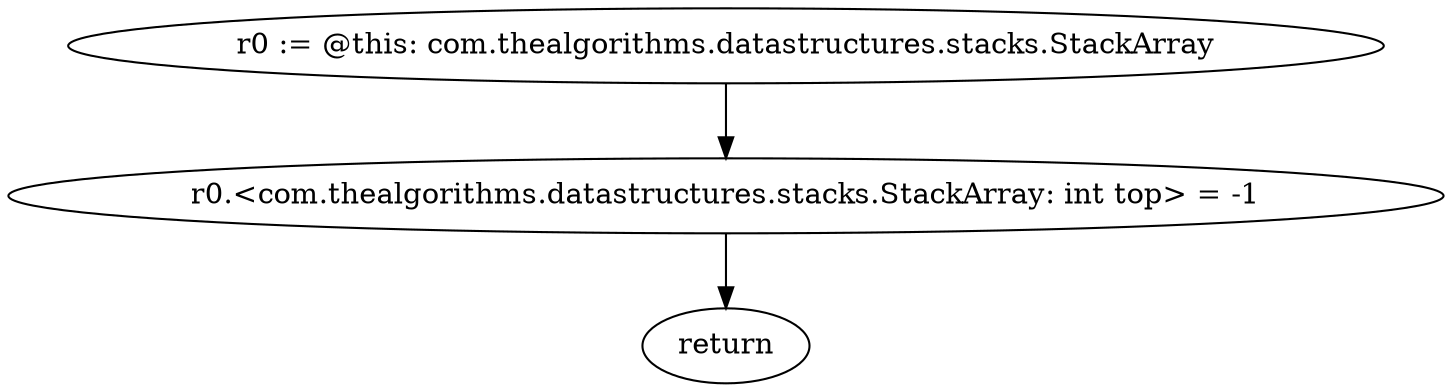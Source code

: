 digraph "unitGraph" {
    "r0 := @this: com.thealgorithms.datastructures.stacks.StackArray"
    "r0.<com.thealgorithms.datastructures.stacks.StackArray: int top> = -1"
    "return"
    "r0 := @this: com.thealgorithms.datastructures.stacks.StackArray"->"r0.<com.thealgorithms.datastructures.stacks.StackArray: int top> = -1";
    "r0.<com.thealgorithms.datastructures.stacks.StackArray: int top> = -1"->"return";
}

